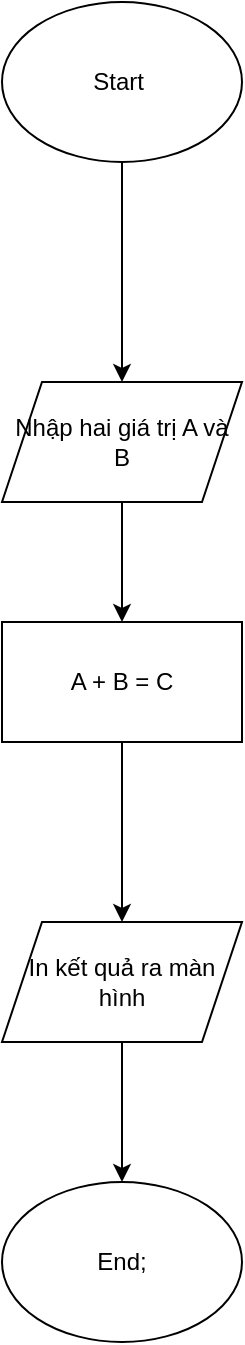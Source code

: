 <mxfile version="25.0.3">
  <diagram name="Trang-1" id="_V2C8Ug86HV9Ebp5Dxmx">
    <mxGraphModel dx="1006" dy="531" grid="1" gridSize="10" guides="1" tooltips="1" connect="1" arrows="1" fold="1" page="1" pageScale="1" pageWidth="827" pageHeight="1169" math="0" shadow="0">
      <root>
        <mxCell id="0" />
        <mxCell id="1" parent="0" />
        <mxCell id="Imhbymcb47lpxVHuTxqJ-3" value="" style="edgeStyle=orthogonalEdgeStyle;rounded=0;orthogonalLoop=1;jettySize=auto;html=1;entryX=0.5;entryY=0;entryDx=0;entryDy=0;" parent="1" source="Imhbymcb47lpxVHuTxqJ-1" target="vh10awddkfdy2kY0ezo8-1" edge="1">
          <mxGeometry relative="1" as="geometry">
            <mxPoint x="410" y="410" as="targetPoint" />
          </mxGeometry>
        </mxCell>
        <mxCell id="Imhbymcb47lpxVHuTxqJ-1" value="Start&amp;nbsp;" style="ellipse;whiteSpace=wrap;html=1;" parent="1" vertex="1">
          <mxGeometry x="350" y="240" width="120" height="80" as="geometry" />
        </mxCell>
        <mxCell id="Imhbymcb47lpxVHuTxqJ-5" value="" style="edgeStyle=orthogonalEdgeStyle;rounded=0;orthogonalLoop=1;jettySize=auto;html=1;exitX=0.5;exitY=1;exitDx=0;exitDy=0;" parent="1" source="vh10awddkfdy2kY0ezo8-1" target="Imhbymcb47lpxVHuTxqJ-4" edge="1">
          <mxGeometry relative="1" as="geometry">
            <mxPoint x="410" y="470" as="sourcePoint" />
          </mxGeometry>
        </mxCell>
        <mxCell id="Imhbymcb47lpxVHuTxqJ-7" value="" style="edgeStyle=orthogonalEdgeStyle;rounded=0;orthogonalLoop=1;jettySize=auto;html=1;entryX=0.5;entryY=0;entryDx=0;entryDy=0;" parent="1" source="Imhbymcb47lpxVHuTxqJ-4" target="vh10awddkfdy2kY0ezo8-3" edge="1">
          <mxGeometry relative="1" as="geometry">
            <mxPoint x="410" y="690" as="targetPoint" />
          </mxGeometry>
        </mxCell>
        <mxCell id="Imhbymcb47lpxVHuTxqJ-4" value="A + B = C" style="whiteSpace=wrap;html=1;" parent="1" vertex="1">
          <mxGeometry x="350" y="550" width="120" height="60" as="geometry" />
        </mxCell>
        <mxCell id="Imhbymcb47lpxVHuTxqJ-9" style="edgeStyle=orthogonalEdgeStyle;rounded=0;orthogonalLoop=1;jettySize=auto;html=1;entryX=0.5;entryY=0;entryDx=0;entryDy=0;exitX=0.5;exitY=1;exitDx=0;exitDy=0;" parent="1" source="vh10awddkfdy2kY0ezo8-3" target="Imhbymcb47lpxVHuTxqJ-8" edge="1">
          <mxGeometry relative="1" as="geometry">
            <mxPoint x="410" y="750" as="sourcePoint" />
          </mxGeometry>
        </mxCell>
        <mxCell id="Imhbymcb47lpxVHuTxqJ-8" value="End;" style="ellipse;whiteSpace=wrap;html=1;" parent="1" vertex="1">
          <mxGeometry x="350" y="830" width="120" height="80" as="geometry" />
        </mxCell>
        <mxCell id="vh10awddkfdy2kY0ezo8-1" value="Nhập hai giá trị A và B" style="shape=parallelogram;perimeter=parallelogramPerimeter;whiteSpace=wrap;html=1;fixedSize=1;" vertex="1" parent="1">
          <mxGeometry x="350" y="430" width="120" height="60" as="geometry" />
        </mxCell>
        <mxCell id="vh10awddkfdy2kY0ezo8-3" value="In kết quả ra màn hình" style="shape=parallelogram;perimeter=parallelogramPerimeter;whiteSpace=wrap;html=1;fixedSize=1;" vertex="1" parent="1">
          <mxGeometry x="350" y="700" width="120" height="60" as="geometry" />
        </mxCell>
      </root>
    </mxGraphModel>
  </diagram>
</mxfile>
